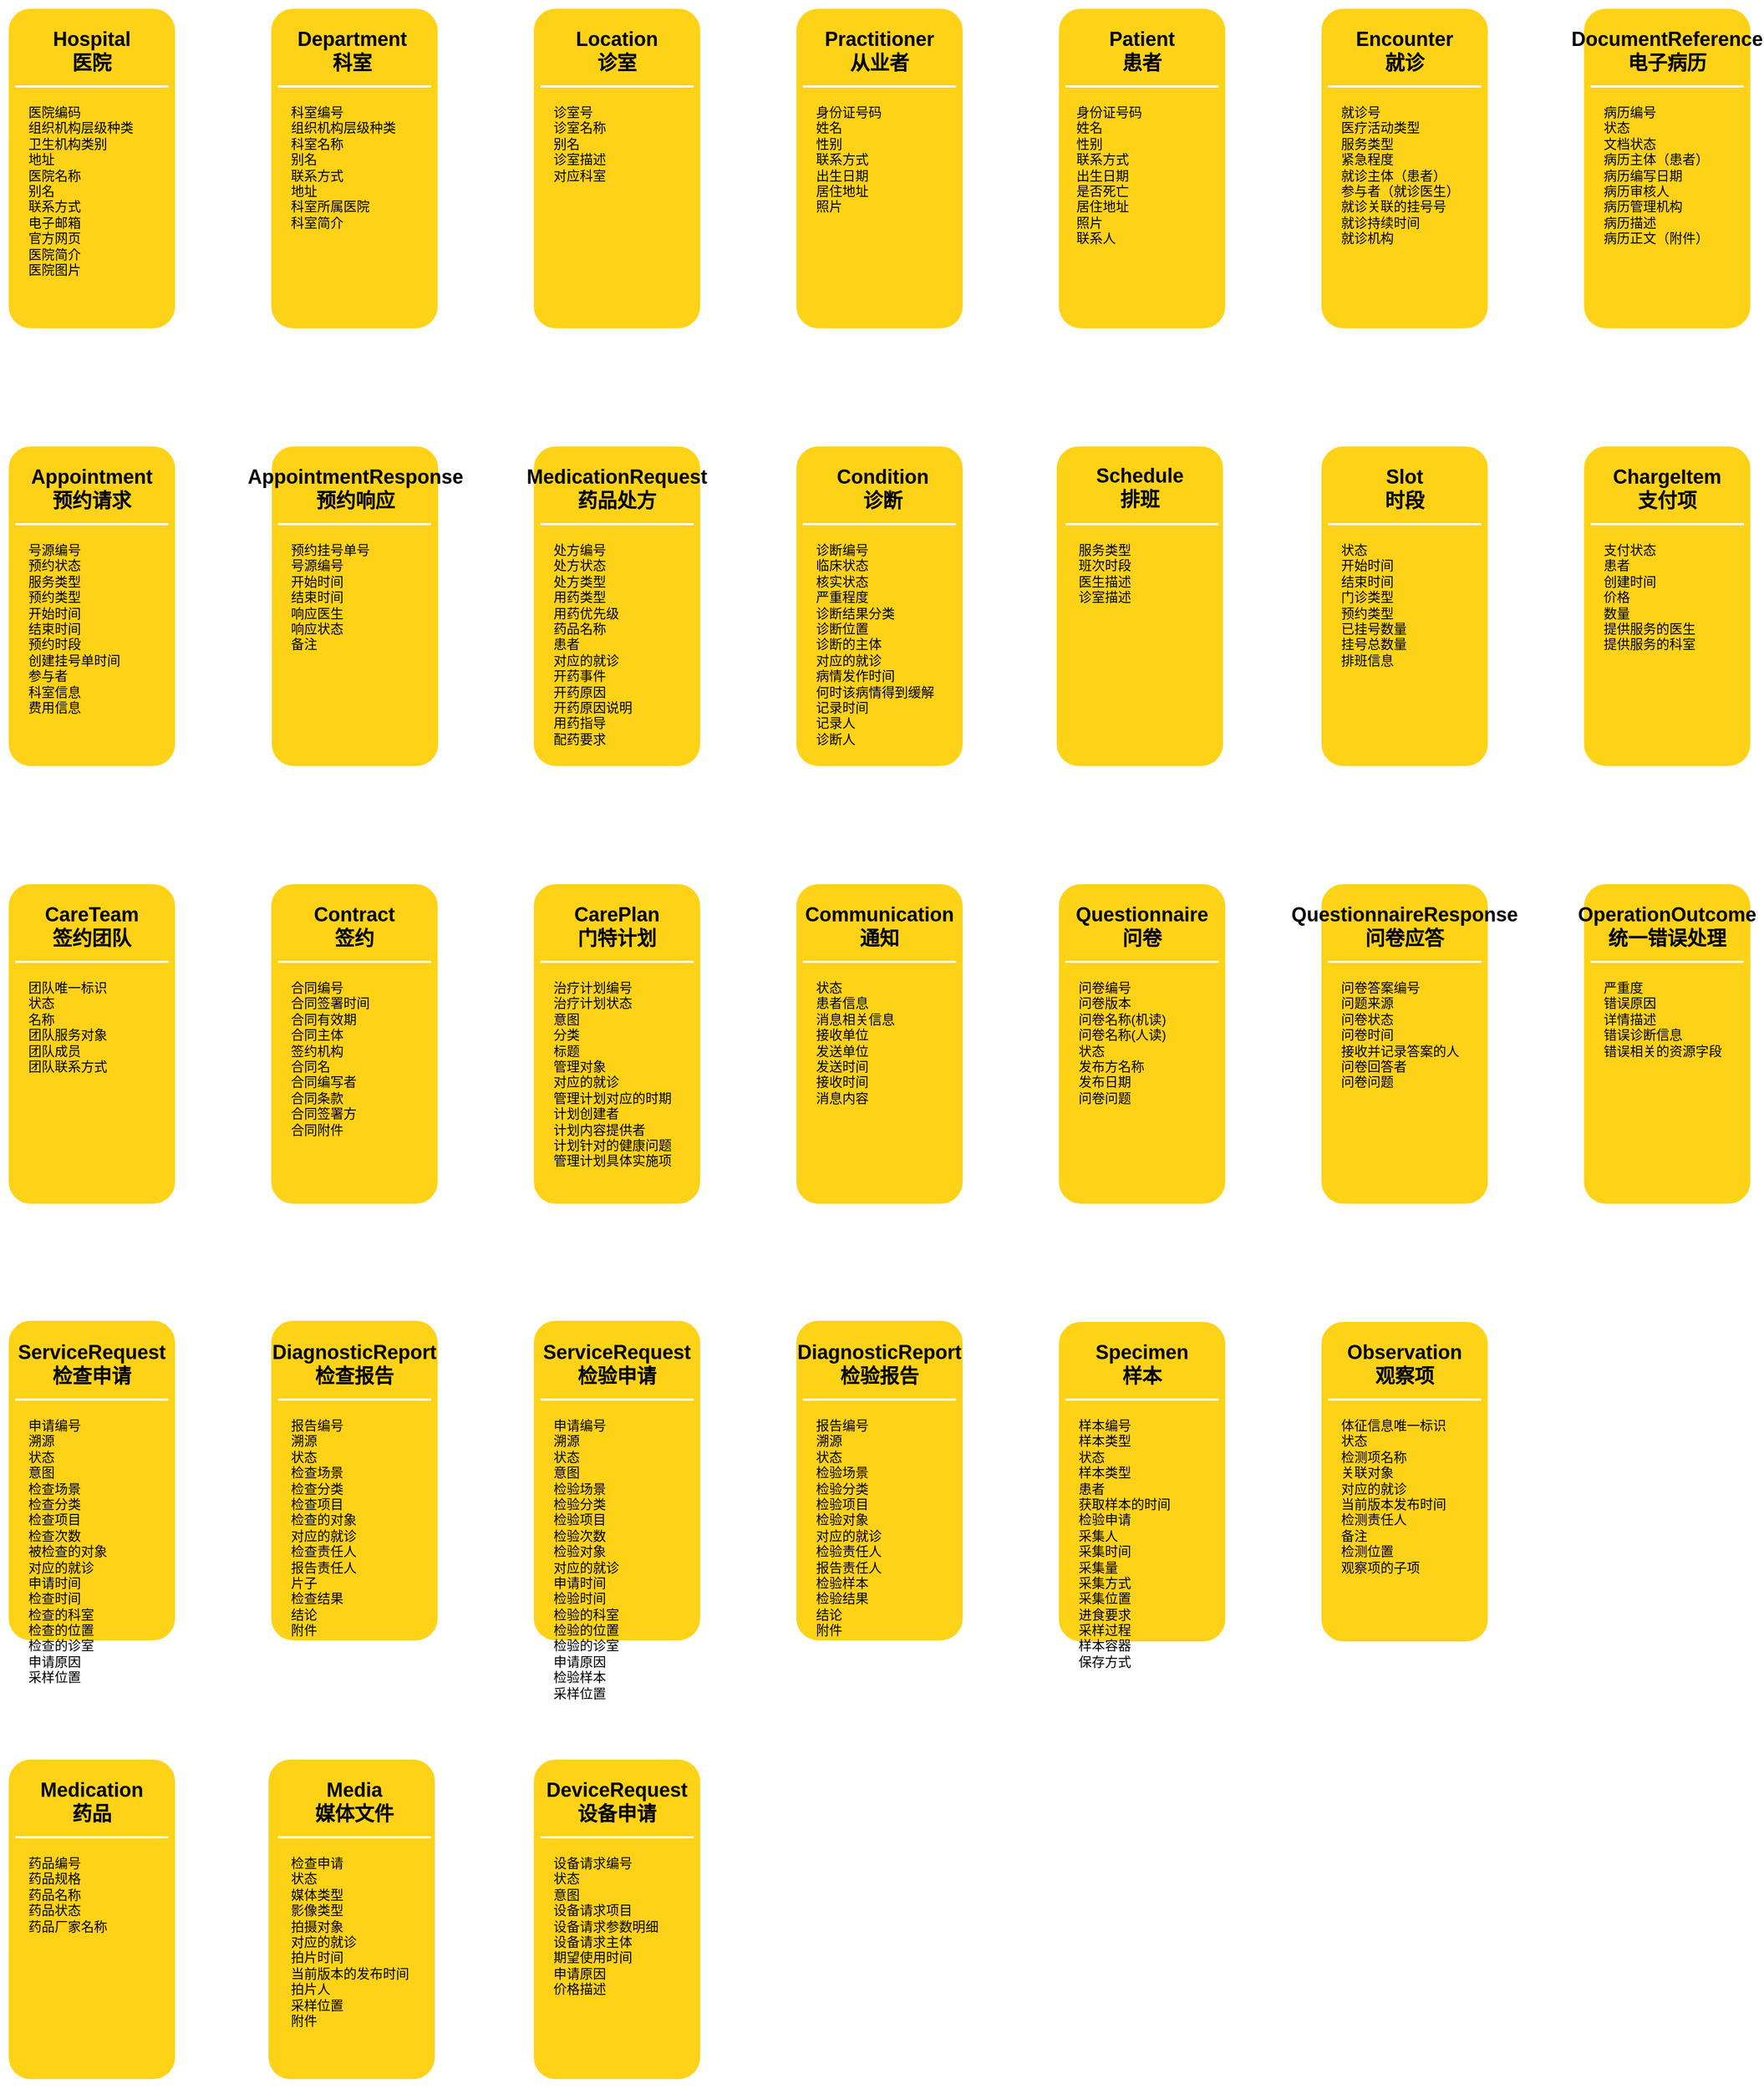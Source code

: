 <mxfile version="15.2.5" type="github">
  <diagram name="新都医共体核心数据集" id="12e1b939-464a-85fe-373e-61e167be1490">
    <mxGraphModel dx="1422" dy="780" grid="1" gridSize="10" guides="1" tooltips="1" connect="1" arrows="1" fold="1" page="1" pageScale="1.5" pageWidth="1169" pageHeight="826" background="none" math="0" shadow="0">
      <root>
        <mxCell id="0" />
        <mxCell id="1" parent="0" />
        <mxCell id="60da8b9f42644d3a-2" value="" style="whiteSpace=wrap;html=1;rounded=1;shadow=0;strokeWidth=8;fontSize=20;align=center;fillColor=#FED217;strokeColor=#FFFFFF;" parent="1" vertex="1">
          <mxGeometry x="1040" y="40" width="160" height="300" as="geometry" />
        </mxCell>
        <mxCell id="60da8b9f42644d3a-3" value="Patient&lt;br&gt;患者" style="text;html=1;strokeColor=none;fillColor=none;align=center;verticalAlign=middle;whiteSpace=wrap;rounded=0;shadow=0;fontSize=18;fontColor=#000000;fontStyle=1" parent="1" vertex="1">
          <mxGeometry x="1050" y="60" width="140" height="45" as="geometry" />
        </mxCell>
        <mxCell id="60da8b9f42644d3a-4" value="&lt;div&gt;身份证号码&lt;/div&gt;&lt;div&gt;姓名&lt;/div&gt;&lt;div&gt;性别&lt;/div&gt;联系方式&lt;div&gt;出生日期&lt;/div&gt;&lt;div&gt;是否死亡&lt;br&gt;&lt;/div&gt;&lt;div&gt;居住地址&lt;/div&gt;&lt;div&gt;照片&lt;/div&gt;&lt;div&gt;联系人&lt;br&gt;&lt;/div&gt;" style="text;html=1;strokeColor=none;fillColor=none;align=left;verticalAlign=top;whiteSpace=wrap;rounded=0;shadow=0;fontSize=12;fontColor=#000000;" parent="1" vertex="1">
          <mxGeometry x="1058" y="125" width="120" height="200" as="geometry" />
        </mxCell>
        <mxCell id="60da8b9f42644d3a-6" value="" style="line;strokeWidth=2;html=1;rounded=0;shadow=0;fontSize=27;align=center;fillColor=none;strokeColor=#FFFFFF;" parent="1" vertex="1">
          <mxGeometry x="1050" y="110" width="140" height="10" as="geometry" />
        </mxCell>
        <mxCell id="zRFbJm7S1wxy6Lh3OuT4-10" value="" style="whiteSpace=wrap;html=1;rounded=1;shadow=0;strokeWidth=8;fontSize=20;align=center;fillColor=#FED217;strokeColor=#FFFFFF;" parent="1" vertex="1">
          <mxGeometry x="800" y="40" width="160" height="300" as="geometry" />
        </mxCell>
        <mxCell id="zRFbJm7S1wxy6Lh3OuT4-12" value="Practitioner&lt;br&gt;从业者" style="text;html=1;strokeColor=none;fillColor=none;align=center;verticalAlign=middle;whiteSpace=wrap;rounded=0;shadow=0;fontSize=18;fontColor=#000000;fontStyle=1" parent="1" vertex="1">
          <mxGeometry x="810" y="60" width="140" height="45" as="geometry" />
        </mxCell>
        <mxCell id="zRFbJm7S1wxy6Lh3OuT4-13" value="&lt;div&gt;身份证号码&lt;/div&gt;&lt;div&gt;姓名&lt;/div&gt;&lt;div&gt;性别&lt;/div&gt;联系方式&lt;br&gt;出生日期&lt;br style=&quot;font-size: 12px&quot;&gt;&lt;div&gt;居住地址&lt;/div&gt;&lt;div&gt;照片&lt;br&gt;&lt;/div&gt;" style="text;html=1;strokeColor=none;fillColor=none;align=left;verticalAlign=top;whiteSpace=wrap;rounded=0;shadow=0;fontSize=12;fontColor=#000000;" parent="1" vertex="1">
          <mxGeometry x="820" y="125" width="120" height="200" as="geometry" />
        </mxCell>
        <mxCell id="zRFbJm7S1wxy6Lh3OuT4-14" value="" style="line;strokeWidth=2;html=1;rounded=0;shadow=0;fontSize=27;align=center;fillColor=none;strokeColor=#FFFFFF;" parent="1" vertex="1">
          <mxGeometry x="810" y="110" width="140" height="10" as="geometry" />
        </mxCell>
        <mxCell id="zRFbJm7S1wxy6Lh3OuT4-16" value="" style="whiteSpace=wrap;html=1;rounded=1;shadow=0;strokeWidth=8;fontSize=20;align=center;fillColor=#FED217;strokeColor=#FFFFFF;" parent="1" vertex="1">
          <mxGeometry x="1280" y="40" width="160" height="300" as="geometry" />
        </mxCell>
        <mxCell id="zRFbJm7S1wxy6Lh3OuT4-18" value="Encounter&lt;br&gt;就诊" style="text;html=1;strokeColor=none;fillColor=none;align=center;verticalAlign=middle;whiteSpace=wrap;rounded=0;shadow=0;fontSize=18;fontColor=#000000;fontStyle=1" parent="1" vertex="1">
          <mxGeometry x="1290" y="60" width="140" height="45" as="geometry" />
        </mxCell>
        <mxCell id="zRFbJm7S1wxy6Lh3OuT4-19" value="&lt;div&gt;就诊号&lt;br&gt;&lt;/div&gt;&lt;div&gt;医疗活动类型&lt;/div&gt;服务类型&lt;br style=&quot;font-size: 12px&quot;&gt;紧急程度&lt;br style=&quot;font-size: 12px&quot;&gt;就诊主体（患者）&lt;br style=&quot;font-size: 12px&quot;&gt;参与者（就诊医生）&lt;br style=&quot;font-size: 12px&quot;&gt;就诊关联的挂号号&lt;br style=&quot;font-size: 12px&quot;&gt;就诊持续时间&lt;br style=&quot;font-size: 12px&quot;&gt;就诊机构" style="text;html=1;strokeColor=none;fillColor=none;align=left;verticalAlign=top;whiteSpace=wrap;rounded=0;shadow=0;fontSize=12;fontColor=#000000;" parent="1" vertex="1">
          <mxGeometry x="1300" y="125" width="120" height="200" as="geometry" />
        </mxCell>
        <mxCell id="zRFbJm7S1wxy6Lh3OuT4-20" value="" style="line;strokeWidth=2;html=1;rounded=0;shadow=0;fontSize=27;align=center;fillColor=none;strokeColor=#FFFFFF;" parent="1" vertex="1">
          <mxGeometry x="1290" y="110" width="140" height="10" as="geometry" />
        </mxCell>
        <mxCell id="zRFbJm7S1wxy6Lh3OuT4-21" value="" style="whiteSpace=wrap;html=1;rounded=1;shadow=0;strokeWidth=8;fontSize=20;align=center;fillColor=#FED217;strokeColor=#FFFFFF;" parent="1" vertex="1">
          <mxGeometry x="560" y="440" width="160" height="300" as="geometry" />
        </mxCell>
        <mxCell id="zRFbJm7S1wxy6Lh3OuT4-23" value="MedicationRequest&lt;br&gt;药品处方" style="text;html=1;strokeColor=none;fillColor=none;align=center;verticalAlign=middle;whiteSpace=wrap;rounded=0;shadow=0;fontSize=18;fontColor=#000000;fontStyle=1" parent="1" vertex="1">
          <mxGeometry x="570" y="460" width="140" height="45" as="geometry" />
        </mxCell>
        <mxCell id="zRFbJm7S1wxy6Lh3OuT4-24" value="处方编号&lt;br style=&quot;font-size: 12px&quot;&gt;处方状态&lt;br style=&quot;font-size: 12px&quot;&gt;处方类型&lt;br style=&quot;font-size: 12px&quot;&gt;用药类型&lt;br style=&quot;font-size: 12px&quot;&gt;用药优先级&lt;br style=&quot;font-size: 12px&quot;&gt;药品名称&lt;br style=&quot;font-size: 12px&quot;&gt;患者&lt;br style=&quot;font-size: 12px&quot;&gt;对应的就诊&lt;br style=&quot;font-size: 12px&quot;&gt;开药事件&lt;br style=&quot;font-size: 12px&quot;&gt;开药原因&lt;br style=&quot;font-size: 12px&quot;&gt;开药原因说明&lt;br style=&quot;font-size: 12px&quot;&gt;用药指导&lt;br style=&quot;font-size: 12px&quot;&gt;配药要求" style="text;html=1;strokeColor=none;fillColor=none;align=left;verticalAlign=top;whiteSpace=wrap;rounded=0;shadow=0;fontSize=12;fontColor=#000000;" parent="1" vertex="1">
          <mxGeometry x="580" y="525" width="120" height="200" as="geometry" />
        </mxCell>
        <mxCell id="zRFbJm7S1wxy6Lh3OuT4-25" value="" style="line;strokeWidth=2;html=1;rounded=0;shadow=0;fontSize=27;align=center;fillColor=none;strokeColor=#FFFFFF;" parent="1" vertex="1">
          <mxGeometry x="570" y="510" width="140" height="10" as="geometry" />
        </mxCell>
        <mxCell id="to4YBNBlUao-IPn_FhuO-3" value="" style="whiteSpace=wrap;html=1;rounded=1;shadow=0;strokeWidth=8;fontSize=20;align=center;fillColor=#FED217;strokeColor=#FFFFFF;" parent="1" vertex="1">
          <mxGeometry x="80" y="440" width="160" height="300" as="geometry" />
        </mxCell>
        <mxCell id="zRFbJm7S1wxy6Lh3OuT4-26" value="" style="whiteSpace=wrap;html=1;rounded=1;shadow=0;strokeWidth=8;fontSize=20;align=center;fillColor=#FED217;strokeColor=#FFFFFF;" parent="1" vertex="1">
          <mxGeometry x="1038" y="440" width="160" height="300" as="geometry" />
        </mxCell>
        <mxCell id="to4YBNBlUao-IPn_FhuO-5" value="Appointment&lt;br&gt;预约请求" style="text;html=1;strokeColor=none;fillColor=none;align=center;verticalAlign=middle;whiteSpace=wrap;rounded=0;shadow=0;fontSize=18;fontColor=#000000;fontStyle=1" parent="1" vertex="1">
          <mxGeometry x="90" y="460" width="140" height="45" as="geometry" />
        </mxCell>
        <mxCell id="zRFbJm7S1wxy6Lh3OuT4-28" value="Schedule&lt;br style=&quot;font-size: 18px;&quot;&gt;排班" style="text;html=1;strokeColor=none;fillColor=none;align=center;verticalAlign=middle;whiteSpace=wrap;rounded=0;shadow=0;fontSize=18;fontColor=#000000;fontStyle=1" parent="1" vertex="1">
          <mxGeometry x="1048" y="459" width="140" height="45" as="geometry" />
        </mxCell>
        <mxCell id="to4YBNBlUao-IPn_FhuO-6" value="&lt;div style=&quot;font-size: 12px;&quot;&gt;号源编号&lt;/div&gt;&lt;div style=&quot;font-size: 12px;&quot;&gt;预约状态&lt;/div&gt;&lt;div style=&quot;font-size: 12px;&quot;&gt;服务类型&lt;/div&gt;&lt;div style=&quot;font-size: 12px;&quot;&gt;预约类型&lt;/div&gt;&lt;div style=&quot;font-size: 12px;&quot;&gt;开始时间&lt;/div&gt;&lt;div style=&quot;font-size: 12px;&quot;&gt;结束时间&lt;/div&gt;&lt;div style=&quot;font-size: 12px;&quot;&gt;预约时段&lt;/div&gt;&lt;div style=&quot;font-size: 12px;&quot;&gt;创建挂号单时间&lt;/div&gt;&lt;div style=&quot;font-size: 12px;&quot;&gt;参与者&lt;/div&gt;&lt;div style=&quot;font-size: 12px;&quot;&gt;科室信息&lt;/div&gt;&lt;div style=&quot;font-size: 12px;&quot;&gt;费用信息&lt;/div&gt;" style="text;html=1;strokeColor=none;fillColor=none;align=left;verticalAlign=top;whiteSpace=wrap;rounded=0;shadow=0;fontSize=12;fontColor=#000000;" parent="1" vertex="1">
          <mxGeometry x="100" y="525" width="120" height="200" as="geometry" />
        </mxCell>
        <mxCell id="zRFbJm7S1wxy6Lh3OuT4-29" value="服务类型&lt;br style=&quot;font-size: 12px;&quot;&gt;班次时段&lt;br style=&quot;font-size: 12px;&quot;&gt;医生描述&lt;br style=&quot;font-size: 12px;&quot;&gt;诊室描述" style="text;html=1;strokeColor=none;fillColor=none;align=left;verticalAlign=top;whiteSpace=wrap;rounded=0;shadow=0;fontSize=12;fontColor=#000000;" parent="1" vertex="1">
          <mxGeometry x="1060" y="525" width="120" height="200" as="geometry" />
        </mxCell>
        <mxCell id="to4YBNBlUao-IPn_FhuO-7" value="" style="line;strokeWidth=2;html=1;rounded=0;shadow=0;fontSize=27;align=center;fillColor=none;strokeColor=#FFFFFF;" parent="1" vertex="1">
          <mxGeometry x="90" y="510" width="140" height="10" as="geometry" />
        </mxCell>
        <mxCell id="zRFbJm7S1wxy6Lh3OuT4-30" value="" style="line;strokeWidth=2;html=1;rounded=0;shadow=0;fontSize=27;align=center;fillColor=none;strokeColor=#FFFFFF;" parent="1" vertex="1">
          <mxGeometry x="1050" y="510" width="140" height="10" as="geometry" />
        </mxCell>
        <mxCell id="zRFbJm7S1wxy6Lh3OuT4-31" value="" style="whiteSpace=wrap;html=1;rounded=1;shadow=0;strokeWidth=8;fontSize=20;align=center;fillColor=#FED217;strokeColor=#FFFFFF;" parent="1" vertex="1">
          <mxGeometry x="1520" y="440" width="160" height="300" as="geometry" />
        </mxCell>
        <mxCell id="to4YBNBlUao-IPn_FhuO-16" value="" style="whiteSpace=wrap;html=1;rounded=1;shadow=0;strokeWidth=8;fontSize=20;align=center;fillColor=#FED217;strokeColor=#FFFFFF;" parent="1" vertex="1">
          <mxGeometry x="320.5" y="440" width="160" height="300" as="geometry" />
        </mxCell>
        <mxCell id="zRFbJm7S1wxy6Lh3OuT4-33" value="ChargeItem&lt;br&gt;支付项" style="text;html=1;strokeColor=none;fillColor=none;align=center;verticalAlign=middle;whiteSpace=wrap;rounded=0;shadow=0;fontSize=18;fontColor=#000000;fontStyle=1" parent="1" vertex="1">
          <mxGeometry x="1530" y="460" width="140" height="45" as="geometry" />
        </mxCell>
        <mxCell id="to4YBNBlUao-IPn_FhuO-18" value="AppointmentResponse&lt;br&gt;预约响应" style="text;html=1;strokeColor=none;fillColor=none;align=center;verticalAlign=middle;whiteSpace=wrap;rounded=0;shadow=0;fontSize=18;fontColor=#000000;fontStyle=1" parent="1" vertex="1">
          <mxGeometry x="330.5" y="460" width="140" height="45" as="geometry" />
        </mxCell>
        <mxCell id="zRFbJm7S1wxy6Lh3OuT4-34" value="支付状态&lt;br style=&quot;font-size: 12px;&quot;&gt;患者&lt;br style=&quot;font-size: 12px;&quot;&gt;创建时间&lt;br style=&quot;font-size: 12px;&quot;&gt;价格&lt;br style=&quot;font-size: 12px;&quot;&gt;数量&lt;br style=&quot;font-size: 12px;&quot;&gt;提供服务的医生&lt;br style=&quot;font-size: 12px;&quot;&gt;提供服务的科室" style="text;html=1;strokeColor=none;fillColor=none;align=left;verticalAlign=top;whiteSpace=wrap;rounded=0;shadow=0;fontSize=12;fontColor=#000000;" parent="1" vertex="1">
          <mxGeometry x="1540" y="525" width="120" height="200" as="geometry" />
        </mxCell>
        <mxCell id="to4YBNBlUao-IPn_FhuO-19" value="&lt;div style=&quot;font-size: 12px;&quot;&gt;预约挂号单号&lt;/div&gt;&lt;div style=&quot;font-size: 12px;&quot;&gt;号源编号&lt;/div&gt;&lt;div style=&quot;font-size: 12px;&quot;&gt;开始时间&lt;/div&gt;&lt;div style=&quot;font-size: 12px;&quot;&gt;结束时间&lt;/div&gt;&lt;div style=&quot;font-size: 12px;&quot;&gt;响应医生&lt;/div&gt;&lt;div style=&quot;font-size: 12px;&quot;&gt;响应状态&lt;/div&gt;&lt;div style=&quot;font-size: 12px;&quot;&gt;备注&lt;/div&gt;" style="text;html=1;strokeColor=none;fillColor=none;align=left;verticalAlign=top;whiteSpace=wrap;rounded=0;shadow=0;fontSize=12;fontColor=#000000;" parent="1" vertex="1">
          <mxGeometry x="340" y="525" width="120" height="200" as="geometry" />
        </mxCell>
        <mxCell id="zRFbJm7S1wxy6Lh3OuT4-35" value="" style="line;strokeWidth=2;html=1;rounded=0;shadow=0;fontSize=27;align=center;fillColor=none;strokeColor=#FFFFFF;" parent="1" vertex="1">
          <mxGeometry x="1530" y="510" width="140" height="10" as="geometry" />
        </mxCell>
        <mxCell id="to4YBNBlUao-IPn_FhuO-20" value="" style="line;strokeWidth=2;html=1;rounded=0;shadow=0;fontSize=27;align=center;fillColor=none;strokeColor=#FFFFFF;" parent="1" vertex="1">
          <mxGeometry x="330" y="510" width="140" height="10" as="geometry" />
        </mxCell>
        <mxCell id="zRFbJm7S1wxy6Lh3OuT4-36" value="" style="whiteSpace=wrap;html=1;rounded=1;shadow=0;strokeWidth=8;fontSize=20;align=center;fillColor=#FED217;strokeColor=#FFFFFF;" parent="1" vertex="1">
          <mxGeometry x="1280" y="440" width="160" height="300" as="geometry" />
        </mxCell>
        <mxCell id="to4YBNBlUao-IPn_FhuO-21" value="" style="whiteSpace=wrap;html=1;rounded=1;shadow=0;strokeWidth=8;fontSize=20;align=center;fillColor=#FED217;strokeColor=#FFFFFF;" parent="1" vertex="1">
          <mxGeometry x="560" y="840" width="160" height="300" as="geometry" />
        </mxCell>
        <mxCell id="zRFbJm7S1wxy6Lh3OuT4-38" value="Slot&lt;br style=&quot;font-size: 18px;&quot;&gt;时段" style="text;html=1;strokeColor=none;fillColor=none;align=center;verticalAlign=middle;whiteSpace=wrap;rounded=0;shadow=0;fontSize=18;fontColor=#000000;fontStyle=1" parent="1" vertex="1">
          <mxGeometry x="1290" y="460" width="140" height="45" as="geometry" />
        </mxCell>
        <mxCell id="to4YBNBlUao-IPn_FhuO-23" value="CarePlan&lt;br&gt;门特计划" style="text;html=1;strokeColor=none;fillColor=none;align=center;verticalAlign=middle;whiteSpace=wrap;rounded=0;shadow=0;fontSize=18;fontColor=#000000;fontStyle=1" parent="1" vertex="1">
          <mxGeometry x="570" y="860" width="140" height="45" as="geometry" />
        </mxCell>
        <mxCell id="zRFbJm7S1wxy6Lh3OuT4-39" value="状态&lt;br style=&quot;font-size: 12px;&quot;&gt;开始时间&lt;br style=&quot;font-size: 12px;&quot;&gt;结束时间&lt;br style=&quot;font-size: 12px;&quot;&gt;门诊类型&lt;br style=&quot;font-size: 12px;&quot;&gt;预约类型&lt;br style=&quot;font-size: 12px;&quot;&gt;已挂号数量&lt;br style=&quot;font-size: 12px;&quot;&gt;挂号总数量&lt;br style=&quot;font-size: 12px;&quot;&gt;排班信息&lt;br style=&quot;font-size: 12px;&quot;&gt;" style="text;html=1;strokeColor=none;fillColor=none;align=left;verticalAlign=top;whiteSpace=wrap;rounded=0;shadow=0;fontSize=12;fontColor=#000000;" parent="1" vertex="1">
          <mxGeometry x="1300" y="525" width="120" height="200" as="geometry" />
        </mxCell>
        <mxCell id="to4YBNBlUao-IPn_FhuO-24" value="&lt;div style=&quot;font-size: 12px&quot;&gt;治疗计划编号&lt;/div&gt;&lt;div style=&quot;font-size: 12px&quot;&gt;治疗计划状态&lt;/div&gt;&lt;div style=&quot;font-size: 12px&quot;&gt;意图&lt;/div&gt;&lt;div style=&quot;font-size: 12px&quot;&gt;分类&lt;/div&gt;&lt;div style=&quot;font-size: 12px&quot;&gt;标题&lt;/div&gt;&lt;div style=&quot;font-size: 12px&quot;&gt;管理对象&lt;/div&gt;&lt;div style=&quot;font-size: 12px&quot;&gt;对应的就诊&lt;br&gt;&lt;/div&gt;&lt;div style=&quot;font-size: 12px&quot;&gt;管理计划对应的时期&lt;/div&gt;&lt;div style=&quot;font-size: 12px&quot;&gt;计划创建者&lt;/div&gt;&lt;div style=&quot;font-size: 12px&quot;&gt;计划内容提供者&lt;/div&gt;&lt;div style=&quot;font-size: 12px&quot;&gt;计划针对的健康问题&lt;/div&gt;&lt;div style=&quot;font-size: 12px&quot;&gt;管理计划具体实施项&lt;/div&gt;&lt;div style=&quot;font-size: 12px&quot;&gt;&lt;br style=&quot;font-size: 12px&quot;&gt;&lt;/div&gt;" style="text;html=1;strokeColor=none;fillColor=none;align=left;verticalAlign=top;whiteSpace=wrap;rounded=0;shadow=0;fontSize=12;fontColor=#000000;" parent="1" vertex="1">
          <mxGeometry x="580" y="925" width="120" height="200" as="geometry" />
        </mxCell>
        <mxCell id="zRFbJm7S1wxy6Lh3OuT4-40" value="" style="line;strokeWidth=2;html=1;rounded=0;shadow=0;fontSize=27;align=center;fillColor=none;strokeColor=#FFFFFF;" parent="1" vertex="1">
          <mxGeometry x="1290" y="510" width="140" height="10" as="geometry" />
        </mxCell>
        <mxCell id="to4YBNBlUao-IPn_FhuO-25" value="" style="line;strokeWidth=2;html=1;rounded=0;shadow=0;fontSize=27;align=center;fillColor=none;strokeColor=#FFFFFF;" parent="1" vertex="1">
          <mxGeometry x="570" y="910" width="140" height="10" as="geometry" />
        </mxCell>
        <mxCell id="to4YBNBlUao-IPn_FhuO-26" value="" style="whiteSpace=wrap;html=1;rounded=1;shadow=0;strokeWidth=8;fontSize=20;align=center;fillColor=#FED217;strokeColor=#FFFFFF;" parent="1" vertex="1">
          <mxGeometry x="800" y="840" width="160" height="300" as="geometry" />
        </mxCell>
        <mxCell id="to4YBNBlUao-IPn_FhuO-28" value="Communication通知" style="text;html=1;strokeColor=none;fillColor=none;align=center;verticalAlign=middle;whiteSpace=wrap;rounded=0;shadow=0;fontSize=18;fontColor=#000000;fontStyle=1" parent="1" vertex="1">
          <mxGeometry x="810" y="860" width="140" height="45" as="geometry" />
        </mxCell>
        <mxCell id="to4YBNBlUao-IPn_FhuO-29" value="&lt;div style=&quot;font-size: 12px;&quot;&gt;状态&lt;/div&gt;&lt;div style=&quot;font-size: 12px;&quot;&gt;患者信息&lt;/div&gt;&lt;div style=&quot;font-size: 12px;&quot;&gt;消息相关信息&lt;/div&gt;&lt;div style=&quot;font-size: 12px;&quot;&gt;接收单位&lt;/div&gt;&lt;div style=&quot;font-size: 12px;&quot;&gt;发送单位&lt;/div&gt;&lt;div style=&quot;font-size: 12px;&quot;&gt;发送时间&lt;/div&gt;&lt;div style=&quot;font-size: 12px;&quot;&gt;接收时间&lt;/div&gt;&lt;div style=&quot;font-size: 12px;&quot;&gt;消息内容&lt;/div&gt;" style="text;html=1;strokeColor=none;fillColor=none;align=left;verticalAlign=top;whiteSpace=wrap;rounded=0;shadow=0;fontSize=12;fontColor=#000000;" parent="1" vertex="1">
          <mxGeometry x="820" y="925" width="120" height="200" as="geometry" />
        </mxCell>
        <mxCell id="to4YBNBlUao-IPn_FhuO-30" value="" style="line;strokeWidth=2;html=1;rounded=0;shadow=0;fontSize=27;align=center;fillColor=none;strokeColor=#FFFFFF;" parent="1" vertex="1">
          <mxGeometry x="810" y="910" width="140" height="10" as="geometry" />
        </mxCell>
        <mxCell id="zRFbJm7S1wxy6Lh3OuT4-61" value="" style="whiteSpace=wrap;html=1;rounded=1;shadow=0;strokeWidth=8;fontSize=20;align=center;fillColor=#FED217;strokeColor=#FFFFFF;" parent="1" vertex="1">
          <mxGeometry x="80" y="40" width="160" height="300" as="geometry" />
        </mxCell>
        <mxCell id="to4YBNBlUao-IPn_FhuO-31" value="" style="whiteSpace=wrap;html=1;rounded=1;shadow=0;strokeWidth=8;fontSize=20;align=center;fillColor=#FED217;strokeColor=#FFFFFF;" parent="1" vertex="1">
          <mxGeometry x="800" y="440" width="160" height="300" as="geometry" />
        </mxCell>
        <mxCell id="zRFbJm7S1wxy6Lh3OuT4-63" value="Hospital&lt;br&gt;医院" style="text;html=1;strokeColor=none;fillColor=none;align=center;verticalAlign=middle;whiteSpace=wrap;rounded=0;shadow=0;fontSize=18;fontColor=#000000;fontStyle=1" parent="1" vertex="1">
          <mxGeometry x="90" y="60" width="140" height="45" as="geometry" />
        </mxCell>
        <mxCell id="to4YBNBlUao-IPn_FhuO-33" value="Condition&lt;br style=&quot;font-size: 18px;&quot;&gt;诊断" style="text;html=1;strokeColor=none;fillColor=none;align=center;verticalAlign=middle;whiteSpace=wrap;rounded=0;shadow=0;fontSize=18;fontColor=#000000;fontStyle=1" parent="1" vertex="1">
          <mxGeometry x="813" y="460" width="140" height="45" as="geometry" />
        </mxCell>
        <mxCell id="zRFbJm7S1wxy6Lh3OuT4-64" value="医院编码&lt;br style=&quot;font-size: 12px&quot;&gt;组织机构层级种类&lt;br style=&quot;font-size: 12px&quot;&gt;卫生机构类别&lt;br style=&quot;font-size: 12px&quot;&gt;地址&lt;br style=&quot;font-size: 12px&quot;&gt;医院名称&lt;br style=&quot;font-size: 12px&quot;&gt;别名&lt;br style=&quot;font-size: 12px&quot;&gt;联系方式&lt;br style=&quot;font-size: 12px&quot;&gt;电子邮箱&lt;br style=&quot;font-size: 12px&quot;&gt;官方网页&lt;br style=&quot;font-size: 12px&quot;&gt;医院简介&lt;br style=&quot;font-size: 12px&quot;&gt;医院图片" style="text;html=1;strokeColor=none;fillColor=none;align=left;verticalAlign=top;whiteSpace=wrap;rounded=0;shadow=0;fontSize=12;fontColor=#000000;" parent="1" vertex="1">
          <mxGeometry x="100" y="125" width="120" height="200" as="geometry" />
        </mxCell>
        <mxCell id="to4YBNBlUao-IPn_FhuO-34" value="&lt;div style=&quot;font-size: 12px&quot;&gt;诊断编号&lt;/div&gt;&lt;div style=&quot;font-size: 12px&quot;&gt;临床状态&lt;/div&gt;&lt;div style=&quot;font-size: 12px&quot;&gt;核实状态&lt;/div&gt;&lt;div style=&quot;font-size: 12px&quot;&gt;严重程度&lt;/div&gt;&lt;div style=&quot;font-size: 12px&quot;&gt;诊断结果分类&lt;/div&gt;&lt;div style=&quot;font-size: 12px&quot;&gt;诊断位置&lt;/div&gt;&lt;div style=&quot;font-size: 12px&quot;&gt;诊断的主体&lt;/div&gt;&lt;div style=&quot;font-size: 12px&quot;&gt;对应的就诊&lt;/div&gt;&lt;div style=&quot;font-size: 12px&quot;&gt;病情发作时间&lt;/div&gt;&lt;div style=&quot;font-size: 12px&quot;&gt;何时该病情得到缓解&lt;/div&gt;&lt;div style=&quot;font-size: 12px&quot;&gt;记录时间&lt;/div&gt;&lt;div style=&quot;font-size: 12px&quot;&gt;记录人&lt;/div&gt;&lt;div style=&quot;font-size: 12px&quot;&gt;诊断人&lt;/div&gt;&lt;div style=&quot;font-size: 12px&quot;&gt;&lt;br style=&quot;font-size: 12px&quot;&gt;&lt;/div&gt;" style="text;html=1;strokeColor=none;fillColor=none;align=left;verticalAlign=top;whiteSpace=wrap;rounded=0;shadow=0;fontSize=12;fontColor=#000000;" parent="1" vertex="1">
          <mxGeometry x="820" y="525" width="120" height="200" as="geometry" />
        </mxCell>
        <mxCell id="zRFbJm7S1wxy6Lh3OuT4-65" value="" style="line;strokeWidth=2;html=1;rounded=0;shadow=0;fontSize=27;align=center;fillColor=none;strokeColor=#FFFFFF;" parent="1" vertex="1">
          <mxGeometry x="90" y="110" width="140" height="10" as="geometry" />
        </mxCell>
        <mxCell id="to4YBNBlUao-IPn_FhuO-35" value="" style="line;strokeWidth=2;html=1;rounded=0;shadow=0;fontSize=27;align=center;fillColor=none;strokeColor=#FFFFFF;" parent="1" vertex="1">
          <mxGeometry x="810" y="510" width="140" height="10" as="geometry" />
        </mxCell>
        <mxCell id="zRFbJm7S1wxy6Lh3OuT4-66" value="" style="whiteSpace=wrap;html=1;rounded=1;shadow=0;strokeWidth=8;fontSize=20;align=center;fillColor=#FED217;strokeColor=#FFFFFF;" parent="1" vertex="1">
          <mxGeometry x="1040" y="1240" width="160" height="300" as="geometry" />
        </mxCell>
        <mxCell id="zRFbJm7S1wxy6Lh3OuT4-68" value="Specimen&lt;br&gt;样本" style="text;html=1;strokeColor=none;fillColor=none;align=center;verticalAlign=middle;whiteSpace=wrap;rounded=0;shadow=0;fontSize=18;fontColor=#000000;fontStyle=1" parent="1" vertex="1">
          <mxGeometry x="1050" y="1260" width="140" height="45" as="geometry" />
        </mxCell>
        <mxCell id="zRFbJm7S1wxy6Lh3OuT4-69" value="样本编号&lt;br style=&quot;font-size: 12px;&quot;&gt;样本类型&lt;br style=&quot;font-size: 12px;&quot;&gt;状态&lt;br style=&quot;font-size: 12px;&quot;&gt;样本类型&lt;br style=&quot;font-size: 12px;&quot;&gt;患者&lt;br style=&quot;font-size: 12px;&quot;&gt;获取样本的时间&lt;br style=&quot;font-size: 12px;&quot;&gt;检验申请&lt;br style=&quot;font-size: 12px;&quot;&gt;采集人&lt;br style=&quot;font-size: 12px;&quot;&gt;采集时间&lt;br style=&quot;font-size: 12px;&quot;&gt;采集量&lt;br style=&quot;font-size: 12px;&quot;&gt;采集方式&lt;br style=&quot;font-size: 12px;&quot;&gt;采集位置&lt;br style=&quot;font-size: 12px;&quot;&gt;进食要求&lt;br style=&quot;font-size: 12px;&quot;&gt;采样过程&lt;br style=&quot;font-size: 12px;&quot;&gt;样本容器&lt;br style=&quot;font-size: 12px;&quot;&gt;保存方式&lt;br style=&quot;font-size: 12px;&quot;&gt;" style="text;html=1;strokeColor=none;fillColor=none;align=left;verticalAlign=top;whiteSpace=wrap;rounded=0;shadow=0;fontSize=12;fontColor=#000000;" parent="1" vertex="1">
          <mxGeometry x="1060" y="1325" width="120" height="200" as="geometry" />
        </mxCell>
        <mxCell id="zRFbJm7S1wxy6Lh3OuT4-70" value="" style="line;strokeWidth=2;html=1;rounded=0;shadow=0;fontSize=27;align=center;fillColor=none;strokeColor=#FFFFFF;" parent="1" vertex="1">
          <mxGeometry x="1050" y="1310" width="140" height="10" as="geometry" />
        </mxCell>
        <mxCell id="zRFbJm7S1wxy6Lh3OuT4-71" value="" style="whiteSpace=wrap;html=1;rounded=1;shadow=0;strokeWidth=8;fontSize=20;align=center;fillColor=#FED217;strokeColor=#FFFFFF;" parent="1" vertex="1">
          <mxGeometry x="320" y="1239" width="160" height="300" as="geometry" />
        </mxCell>
        <mxCell id="zRFbJm7S1wxy6Lh3OuT4-73" value="DiagnosticReport&lt;br&gt;检查报告" style="text;html=1;strokeColor=none;fillColor=none;align=center;verticalAlign=middle;whiteSpace=wrap;rounded=0;shadow=0;fontSize=18;fontColor=#000000;fontStyle=1" parent="1" vertex="1">
          <mxGeometry x="330" y="1260" width="140" height="45" as="geometry" />
        </mxCell>
        <mxCell id="zRFbJm7S1wxy6Lh3OuT4-74" value="&lt;div style=&quot;font-size: 12px&quot;&gt;报告编号&lt;/div&gt;&lt;div style=&quot;font-size: 12px&quot;&gt;溯源&lt;/div&gt;&lt;div style=&quot;font-size: 12px&quot;&gt;状态&lt;/div&gt;&lt;div style=&quot;font-size: 12px&quot;&gt;检查场景&lt;/div&gt;&lt;div style=&quot;font-size: 12px&quot;&gt;检查分类&lt;/div&gt;&lt;div style=&quot;font-size: 12px&quot;&gt;检查项目&lt;/div&gt;&lt;div style=&quot;font-size: 12px&quot;&gt;检查的对象&lt;/div&gt;&lt;div style=&quot;font-size: 12px&quot;&gt;对应的就诊&lt;br&gt;&lt;/div&gt;&lt;div style=&quot;font-size: 12px&quot;&gt;检查责任人&lt;/div&gt;&lt;div style=&quot;font-size: 12px&quot;&gt;报告责任人&lt;/div&gt;&lt;div style=&quot;font-size: 12px&quot;&gt;片子&lt;/div&gt;&lt;div style=&quot;font-size: 12px&quot;&gt;检查结果&lt;/div&gt;&lt;div style=&quot;font-size: 12px&quot;&gt;结论&lt;/div&gt;&lt;div style=&quot;font-size: 12px&quot;&gt;附件&lt;/div&gt;" style="text;html=1;strokeColor=none;fillColor=none;align=left;verticalAlign=top;whiteSpace=wrap;rounded=0;shadow=0;fontSize=12;fontColor=#000000;" parent="1" vertex="1">
          <mxGeometry x="340" y="1325" width="120" height="200" as="geometry" />
        </mxCell>
        <mxCell id="zRFbJm7S1wxy6Lh3OuT4-75" value="" style="line;strokeWidth=2;html=1;rounded=0;shadow=0;fontSize=27;align=center;fillColor=none;strokeColor=#FFFFFF;" parent="1" vertex="1">
          <mxGeometry x="330" y="1310" width="140" height="10" as="geometry" />
        </mxCell>
        <mxCell id="to4YBNBlUao-IPn_FhuO-36" value="" style="whiteSpace=wrap;html=1;rounded=1;shadow=0;strokeWidth=8;fontSize=20;align=center;fillColor=#FED217;strokeColor=#FFFFFF;" parent="1" vertex="1">
          <mxGeometry x="560" y="40" width="160" height="300" as="geometry" />
        </mxCell>
        <mxCell id="to4YBNBlUao-IPn_FhuO-38" value="Location&lt;br&gt;诊室" style="text;html=1;strokeColor=none;fillColor=none;align=center;verticalAlign=middle;whiteSpace=wrap;rounded=0;shadow=0;fontSize=18;fontColor=#000000;fontStyle=1" parent="1" vertex="1">
          <mxGeometry x="570" y="60" width="140" height="45" as="geometry" />
        </mxCell>
        <mxCell id="to4YBNBlUao-IPn_FhuO-39" value="&lt;div style=&quot;font-size: 12px&quot;&gt;诊室号&lt;/div&gt;&lt;div style=&quot;font-size: 12px&quot;&gt;诊室名称&lt;/div&gt;&lt;div style=&quot;font-size: 12px&quot;&gt;别名&lt;/div&gt;&lt;div style=&quot;font-size: 12px&quot;&gt;诊室描述&lt;/div&gt;&lt;div style=&quot;font-size: 12px&quot;&gt;对应科室&lt;/div&gt;" style="text;html=1;strokeColor=none;fillColor=none;align=left;verticalAlign=top;whiteSpace=wrap;rounded=0;shadow=0;fontSize=12;fontColor=#000000;" parent="1" vertex="1">
          <mxGeometry x="580" y="125" width="120" height="200" as="geometry" />
        </mxCell>
        <mxCell id="to4YBNBlUao-IPn_FhuO-56" value="" style="whiteSpace=wrap;html=1;rounded=1;shadow=0;strokeWidth=8;fontSize=20;align=center;fillColor=#FED217;strokeColor=#FFFFFF;" parent="1" vertex="1">
          <mxGeometry x="320" y="40" width="160" height="300" as="geometry" />
        </mxCell>
        <mxCell id="to4YBNBlUao-IPn_FhuO-58" value="Department&lt;br&gt;科室" style="text;html=1;strokeColor=none;fillColor=none;align=center;verticalAlign=middle;whiteSpace=wrap;rounded=0;shadow=0;fontSize=18;fontColor=#000000;fontStyle=1" parent="1" vertex="1">
          <mxGeometry x="328" y="60" width="140" height="45" as="geometry" />
        </mxCell>
        <mxCell id="to4YBNBlUao-IPn_FhuO-59" value="&lt;div style=&quot;font-size: 12px&quot;&gt;科室编号&lt;/div&gt;&lt;div style=&quot;font-size: 12px&quot;&gt;组织机构层级种类&lt;br&gt;&lt;/div&gt;&lt;div style=&quot;font-size: 12px&quot;&gt;科室名称&lt;/div&gt;&lt;div style=&quot;font-size: 12px&quot;&gt;别名&lt;/div&gt;&lt;div style=&quot;font-size: 12px&quot;&gt;联系方式&lt;/div&gt;&lt;div style=&quot;font-size: 12px&quot;&gt;地址&lt;/div&gt;&lt;div style=&quot;font-size: 12px&quot;&gt;科室所属医院&lt;/div&gt;&lt;div style=&quot;font-size: 12px&quot;&gt;科室简介&lt;/div&gt;" style="text;html=1;strokeColor=none;fillColor=none;align=left;verticalAlign=top;whiteSpace=wrap;rounded=0;shadow=0;fontSize=12;fontColor=#000000;" parent="1" vertex="1">
          <mxGeometry x="340" y="125" width="120" height="200" as="geometry" />
        </mxCell>
        <mxCell id="to4YBNBlUao-IPn_FhuO-60" value="" style="line;strokeWidth=2;html=1;rounded=0;shadow=0;fontSize=27;align=center;fillColor=none;strokeColor=#FFFFFF;" parent="1" vertex="1">
          <mxGeometry x="330" y="110" width="140" height="10" as="geometry" />
        </mxCell>
        <mxCell id="to4YBNBlUao-IPn_FhuO-61" value="" style="whiteSpace=wrap;html=1;rounded=1;shadow=0;strokeWidth=8;fontSize=20;align=center;fillColor=#FED217;strokeColor=#FFFFFF;" parent="1" vertex="1">
          <mxGeometry x="320" y="840" width="160" height="300" as="geometry" />
        </mxCell>
        <mxCell id="to4YBNBlUao-IPn_FhuO-63" value="Contract&lt;br&gt;签约" style="text;html=1;strokeColor=none;fillColor=none;align=center;verticalAlign=middle;whiteSpace=wrap;rounded=0;shadow=0;fontSize=18;fontColor=#000000;fontStyle=1" parent="1" vertex="1">
          <mxGeometry x="330" y="860" width="140" height="45" as="geometry" />
        </mxCell>
        <mxCell id="to4YBNBlUao-IPn_FhuO-64" value="&lt;div style=&quot;font-size: 12px;&quot;&gt;合同编号&lt;/div&gt;&lt;div style=&quot;font-size: 12px;&quot;&gt;合同签署时间&lt;/div&gt;&lt;div style=&quot;font-size: 12px;&quot;&gt;合同有效期&lt;/div&gt;&lt;div style=&quot;font-size: 12px;&quot;&gt;合同主体&lt;/div&gt;&lt;div style=&quot;font-size: 12px;&quot;&gt;签约机构&lt;/div&gt;&lt;div style=&quot;font-size: 12px;&quot;&gt;合同名&lt;/div&gt;&lt;div style=&quot;font-size: 12px;&quot;&gt;合同编写者&lt;/div&gt;&lt;div style=&quot;font-size: 12px;&quot;&gt;合同条款&lt;/div&gt;&lt;div style=&quot;font-size: 12px;&quot;&gt;合同签署方&lt;/div&gt;&lt;div style=&quot;font-size: 12px;&quot;&gt;合同附件&lt;/div&gt;" style="text;html=1;strokeColor=none;fillColor=none;align=left;verticalAlign=top;whiteSpace=wrap;rounded=0;shadow=0;fontSize=12;fontColor=#000000;" parent="1" vertex="1">
          <mxGeometry x="340" y="925" width="120" height="200" as="geometry" />
        </mxCell>
        <mxCell id="to4YBNBlUao-IPn_FhuO-65" value="" style="line;strokeWidth=2;html=1;rounded=0;shadow=0;fontSize=27;align=center;fillColor=none;strokeColor=#FFFFFF;" parent="1" vertex="1">
          <mxGeometry x="330" y="910" width="140" height="10" as="geometry" />
        </mxCell>
        <mxCell id="to4YBNBlUao-IPn_FhuO-66" value="" style="whiteSpace=wrap;html=1;rounded=1;shadow=0;strokeWidth=8;fontSize=20;align=center;fillColor=#FED217;strokeColor=#FFFFFF;" parent="1" vertex="1">
          <mxGeometry x="80" y="840" width="160" height="300" as="geometry" />
        </mxCell>
        <mxCell id="to4YBNBlUao-IPn_FhuO-68" value="CareTeam&lt;br&gt;签约团队" style="text;html=1;strokeColor=none;fillColor=none;align=center;verticalAlign=middle;whiteSpace=wrap;rounded=0;shadow=0;fontSize=18;fontColor=#000000;fontStyle=1" parent="1" vertex="1">
          <mxGeometry x="90" y="860" width="140" height="45" as="geometry" />
        </mxCell>
        <mxCell id="to4YBNBlUao-IPn_FhuO-69" value="&lt;div style=&quot;font-size: 12px;&quot;&gt;团队唯一标识&lt;/div&gt;&lt;div style=&quot;font-size: 12px;&quot;&gt;状态&lt;/div&gt;&lt;div style=&quot;font-size: 12px;&quot;&gt;名称&lt;/div&gt;&lt;div style=&quot;font-size: 12px;&quot;&gt;团队服务对象&lt;/div&gt;&lt;div style=&quot;font-size: 12px;&quot;&gt;团队成员&lt;/div&gt;&lt;div style=&quot;font-size: 12px;&quot;&gt;团队联系方式&lt;/div&gt;" style="text;html=1;strokeColor=none;fillColor=none;align=left;verticalAlign=top;whiteSpace=wrap;rounded=0;shadow=0;fontSize=12;fontColor=#000000;" parent="1" vertex="1">
          <mxGeometry x="100" y="925" width="120" height="200" as="geometry" />
        </mxCell>
        <mxCell id="to4YBNBlUao-IPn_FhuO-70" value="" style="line;strokeWidth=2;html=1;rounded=0;shadow=0;fontSize=27;align=center;fillColor=none;strokeColor=#FFFFFF;" parent="1" vertex="1">
          <mxGeometry x="90" y="910" width="140" height="10" as="geometry" />
        </mxCell>
        <mxCell id="to4YBNBlUao-IPn_FhuO-71" value="" style="whiteSpace=wrap;html=1;rounded=1;shadow=0;strokeWidth=8;fontSize=20;align=center;fillColor=#FED217;strokeColor=#FFFFFF;" parent="1" vertex="1">
          <mxGeometry x="1280" y="1240" width="160" height="300" as="geometry" />
        </mxCell>
        <mxCell id="to4YBNBlUao-IPn_FhuO-73" value="Observation&lt;br&gt;观察项" style="text;html=1;strokeColor=none;fillColor=none;align=center;verticalAlign=middle;whiteSpace=wrap;rounded=0;shadow=0;fontSize=18;fontColor=#000000;fontStyle=1" parent="1" vertex="1">
          <mxGeometry x="1290" y="1260" width="140" height="45" as="geometry" />
        </mxCell>
        <mxCell id="to4YBNBlUao-IPn_FhuO-74" value="&lt;div style=&quot;font-size: 12px&quot;&gt;体征信息唯一标识&lt;/div&gt;&lt;div style=&quot;font-size: 12px&quot;&gt;状态&lt;/div&gt;&lt;div style=&quot;font-size: 12px&quot;&gt;检测项名称&lt;/div&gt;&lt;div style=&quot;font-size: 12px&quot;&gt;关联对象&lt;/div&gt;&lt;div style=&quot;font-size: 12px&quot;&gt;对应的就诊&lt;br&gt;&lt;/div&gt;&lt;div style=&quot;font-size: 12px&quot;&gt;当前版本发布时间&lt;/div&gt;&lt;div style=&quot;font-size: 12px&quot;&gt;检测责任人&lt;/div&gt;&lt;div style=&quot;font-size: 12px&quot;&gt;备注&lt;/div&gt;&lt;div style=&quot;font-size: 12px&quot;&gt;检测位置&lt;/div&gt;&lt;div style=&quot;font-size: 12px&quot;&gt;观察项的子项&lt;/div&gt;&lt;div style=&quot;font-size: 12px&quot;&gt;&lt;br style=&quot;font-size: 12px&quot;&gt;&lt;/div&gt;" style="text;html=1;strokeColor=none;fillColor=none;align=left;verticalAlign=top;whiteSpace=wrap;rounded=0;shadow=0;fontSize=12;fontColor=#000000;" parent="1" vertex="1">
          <mxGeometry x="1300" y="1325" width="120" height="200" as="geometry" />
        </mxCell>
        <mxCell id="to4YBNBlUao-IPn_FhuO-75" value="" style="line;strokeWidth=2;html=1;rounded=0;shadow=0;fontSize=27;align=center;fillColor=none;strokeColor=#FFFFFF;" parent="1" vertex="1">
          <mxGeometry x="1290" y="1310" width="140" height="10" as="geometry" />
        </mxCell>
        <mxCell id="to4YBNBlUao-IPn_FhuO-76" value="" style="whiteSpace=wrap;html=1;rounded=1;shadow=0;strokeWidth=8;fontSize=20;align=center;fillColor=#FED217;strokeColor=#FFFFFF;" parent="1" vertex="1">
          <mxGeometry x="1520" y="40" width="160" height="300" as="geometry" />
        </mxCell>
        <mxCell id="to4YBNBlUao-IPn_FhuO-78" value="DocumentReference&lt;br&gt;电子病历" style="text;html=1;strokeColor=none;fillColor=none;align=center;verticalAlign=middle;whiteSpace=wrap;rounded=0;shadow=0;fontSize=18;fontColor=#000000;fontStyle=1" parent="1" vertex="1">
          <mxGeometry x="1530" y="60" width="140" height="45" as="geometry" />
        </mxCell>
        <mxCell id="to4YBNBlUao-IPn_FhuO-79" value="&lt;div style=&quot;font-size: 12px&quot;&gt;&lt;div style=&quot;font-size: 12px&quot;&gt;病历编号&lt;/div&gt;&lt;div style=&quot;font-size: 12px&quot;&gt;状态&lt;/div&gt;&lt;div style=&quot;font-size: 12px&quot;&gt;文档状态&lt;/div&gt;&lt;div style=&quot;font-size: 12px&quot;&gt;病历主体（患者）&lt;br&gt;&lt;/div&gt;&lt;div style=&quot;font-size: 12px&quot;&gt;病历编写日期&lt;/div&gt;&lt;div style=&quot;font-size: 12px&quot;&gt;病历审核人&lt;/div&gt;&lt;div style=&quot;font-size: 12px&quot;&gt;病历管理机构&lt;/div&gt;&lt;div style=&quot;font-size: 12px&quot;&gt;病历描述&lt;/div&gt;&lt;div style=&quot;font-size: 12px&quot;&gt;病历正文（附件）&lt;br&gt;&lt;/div&gt;&lt;/div&gt;" style="text;html=1;strokeColor=none;fillColor=none;align=left;verticalAlign=top;whiteSpace=wrap;rounded=0;shadow=0;fontSize=12;fontColor=#000000;" parent="1" vertex="1">
          <mxGeometry x="1540" y="125" width="120" height="200" as="geometry" />
        </mxCell>
        <mxCell id="to4YBNBlUao-IPn_FhuO-80" value="" style="line;strokeWidth=2;html=1;rounded=0;shadow=0;fontSize=27;align=center;fillColor=none;strokeColor=#FFFFFF;" parent="1" vertex="1">
          <mxGeometry x="1530" y="110" width="140" height="10" as="geometry" />
        </mxCell>
        <mxCell id="to4YBNBlUao-IPn_FhuO-89" value="" style="whiteSpace=wrap;html=1;rounded=1;shadow=0;strokeWidth=8;fontSize=20;align=center;fillColor=#FED217;strokeColor=#FFFFFF;" parent="1" vertex="1">
          <mxGeometry x="560" y="1239" width="160" height="300" as="geometry" />
        </mxCell>
        <mxCell id="to4YBNBlUao-IPn_FhuO-91" value="ServiceRequest&lt;br&gt;检验申请" style="text;html=1;strokeColor=none;fillColor=none;align=center;verticalAlign=middle;whiteSpace=wrap;rounded=0;shadow=0;fontSize=18;fontColor=#000000;fontStyle=1" parent="1" vertex="1">
          <mxGeometry x="570" y="1260" width="140" height="45" as="geometry" />
        </mxCell>
        <mxCell id="to4YBNBlUao-IPn_FhuO-92" value="&lt;div style=&quot;font-size: 12px&quot;&gt;&lt;div style=&quot;font-size: 12px&quot;&gt;申请编号&lt;/div&gt;&lt;div style=&quot;font-size: 12px&quot;&gt;溯源&lt;/div&gt;&lt;div style=&quot;font-size: 12px&quot;&gt;状态&lt;/div&gt;&lt;div style=&quot;font-size: 12px&quot;&gt;意图&lt;/div&gt;&lt;div style=&quot;font-size: 12px&quot;&gt;检验场景&lt;/div&gt;&lt;div style=&quot;font-size: 12px&quot;&gt;检验分类&lt;/div&gt;&lt;div style=&quot;font-size: 12px&quot;&gt;检验项目&lt;/div&gt;&lt;div style=&quot;font-size: 12px&quot;&gt;检验次数&lt;/div&gt;&lt;div style=&quot;font-size: 12px&quot;&gt;检验对象&lt;/div&gt;&lt;div style=&quot;font-size: 12px&quot;&gt;对应的就诊&lt;br&gt;&lt;/div&gt;&lt;div style=&quot;font-size: 12px&quot;&gt;申请时间&lt;/div&gt;&lt;div style=&quot;font-size: 12px&quot;&gt;检验时间&lt;/div&gt;&lt;div style=&quot;font-size: 12px&quot;&gt;检验的科室&lt;/div&gt;&lt;div style=&quot;font-size: 12px&quot;&gt;检验的位置&lt;/div&gt;&lt;div style=&quot;font-size: 12px&quot;&gt;检验的诊室&lt;/div&gt;&lt;div style=&quot;font-size: 12px&quot;&gt;申请原因&lt;/div&gt;&lt;div style=&quot;font-size: 12px&quot;&gt;检验样本&lt;/div&gt;&lt;div style=&quot;font-size: 12px&quot;&gt;采样位置&lt;/div&gt;&lt;/div&gt;" style="text;html=1;strokeColor=none;fillColor=none;align=left;verticalAlign=top;whiteSpace=wrap;rounded=0;shadow=0;fontSize=12;fontColor=#000000;" parent="1" vertex="1">
          <mxGeometry x="580" y="1325" width="120" height="200" as="geometry" />
        </mxCell>
        <mxCell id="to4YBNBlUao-IPn_FhuO-93" value="" style="line;strokeWidth=2;html=1;rounded=0;shadow=0;fontSize=27;align=center;fillColor=none;strokeColor=#FFFFFF;" parent="1" vertex="1">
          <mxGeometry x="570" y="1310" width="140" height="10" as="geometry" />
        </mxCell>
        <mxCell id="to4YBNBlUao-IPn_FhuO-94" value="" style="whiteSpace=wrap;html=1;rounded=1;shadow=0;strokeWidth=8;fontSize=20;align=center;fillColor=#FED217;strokeColor=#FFFFFF;" parent="1" vertex="1">
          <mxGeometry x="800" y="1239" width="160" height="300" as="geometry" />
        </mxCell>
        <mxCell id="to4YBNBlUao-IPn_FhuO-96" value="DiagnosticReport&lt;br&gt;检验报告" style="text;html=1;strokeColor=none;fillColor=none;align=center;verticalAlign=middle;whiteSpace=wrap;rounded=0;shadow=0;fontSize=18;fontColor=#000000;fontStyle=1" parent="1" vertex="1">
          <mxGeometry x="810" y="1260" width="140" height="45" as="geometry" />
        </mxCell>
        <mxCell id="to4YBNBlUao-IPn_FhuO-97" value="&lt;div style=&quot;font-size: 12px&quot;&gt;&lt;div style=&quot;font-size: 12px&quot;&gt;报告编号&lt;/div&gt;&lt;div style=&quot;font-size: 12px&quot;&gt;溯源&lt;/div&gt;&lt;div style=&quot;font-size: 12px&quot;&gt;状态&lt;/div&gt;&lt;div style=&quot;font-size: 12px&quot;&gt;检验场景&lt;/div&gt;&lt;div style=&quot;font-size: 12px&quot;&gt;检验分类&lt;/div&gt;&lt;div style=&quot;font-size: 12px&quot;&gt;检验项目&lt;/div&gt;&lt;div style=&quot;font-size: 12px&quot;&gt;检验对象&lt;/div&gt;&lt;div style=&quot;font-size: 12px&quot;&gt;对应的就诊&lt;br&gt;&lt;/div&gt;&lt;div style=&quot;font-size: 12px&quot;&gt;检验责任人&lt;/div&gt;&lt;div style=&quot;font-size: 12px&quot;&gt;报告责任人&lt;/div&gt;&lt;div style=&quot;font-size: 12px&quot;&gt;检验样本&lt;/div&gt;&lt;div style=&quot;font-size: 12px&quot;&gt;检验结果&lt;/div&gt;&lt;div style=&quot;font-size: 12px&quot;&gt;结论&lt;/div&gt;&lt;div style=&quot;font-size: 12px&quot;&gt;附件&lt;/div&gt;&lt;/div&gt;" style="text;html=1;strokeColor=none;fillColor=none;align=left;verticalAlign=top;whiteSpace=wrap;rounded=0;shadow=0;fontSize=12;fontColor=#000000;" parent="1" vertex="1">
          <mxGeometry x="820" y="1325" width="120" height="200" as="geometry" />
        </mxCell>
        <mxCell id="to4YBNBlUao-IPn_FhuO-98" value="" style="line;strokeWidth=2;html=1;rounded=0;shadow=0;fontSize=27;align=center;fillColor=none;strokeColor=#FFFFFF;" parent="1" vertex="1">
          <mxGeometry x="810" y="1310" width="140" height="10" as="geometry" />
        </mxCell>
        <mxCell id="S-8a1_tJUT54iFCu8aue-1" value="" style="whiteSpace=wrap;html=1;rounded=1;shadow=0;strokeWidth=8;fontSize=20;align=center;fillColor=#FED217;strokeColor=#FFFFFF;" parent="1" vertex="1">
          <mxGeometry x="80" y="1239" width="160" height="300" as="geometry" />
        </mxCell>
        <mxCell id="S-8a1_tJUT54iFCu8aue-3" value="ServiceRequest&lt;br&gt;检查申请" style="text;html=1;strokeColor=none;fillColor=none;align=center;verticalAlign=middle;whiteSpace=wrap;rounded=0;shadow=0;fontSize=18;fontColor=#000000;fontStyle=1" parent="1" vertex="1">
          <mxGeometry x="90" y="1260" width="140" height="45" as="geometry" />
        </mxCell>
        <mxCell id="S-8a1_tJUT54iFCu8aue-4" value="&lt;div style=&quot;font-size: 12px&quot;&gt;申请编号&lt;/div&gt;&lt;div style=&quot;font-size: 12px&quot;&gt;溯源&lt;/div&gt;&lt;div style=&quot;font-size: 12px&quot;&gt;状态&lt;/div&gt;&lt;div style=&quot;font-size: 12px&quot;&gt;意图&lt;/div&gt;&lt;div style=&quot;font-size: 12px&quot;&gt;检查场景&lt;/div&gt;&lt;div style=&quot;font-size: 12px&quot;&gt;检查分类&lt;/div&gt;&lt;div style=&quot;font-size: 12px&quot;&gt;检查项目&lt;/div&gt;&lt;div style=&quot;font-size: 12px&quot;&gt;检查次数&lt;/div&gt;&lt;div style=&quot;font-size: 12px&quot;&gt;被检查的对象&lt;/div&gt;&lt;div style=&quot;font-size: 12px&quot;&gt;对应的就诊&lt;br&gt;&lt;/div&gt;&lt;div style=&quot;font-size: 12px&quot;&gt;申请时间&lt;/div&gt;&lt;div style=&quot;font-size: 12px&quot;&gt;检查时间&lt;/div&gt;&lt;div style=&quot;font-size: 12px&quot;&gt;检查的科室&lt;/div&gt;&lt;div style=&quot;font-size: 12px&quot;&gt;检查的位置&lt;/div&gt;&lt;div style=&quot;font-size: 12px&quot;&gt;检查的诊室&lt;/div&gt;&lt;div style=&quot;font-size: 12px&quot;&gt;申请原因&lt;/div&gt;&lt;div style=&quot;font-size: 12px&quot;&gt;采样位置&lt;/div&gt;" style="text;html=1;strokeColor=none;fillColor=none;align=left;verticalAlign=top;whiteSpace=wrap;rounded=0;shadow=0;fontSize=12;fontColor=#000000;" parent="1" vertex="1">
          <mxGeometry x="100" y="1325" width="120" height="200" as="geometry" />
        </mxCell>
        <mxCell id="S-8a1_tJUT54iFCu8aue-5" value="" style="line;strokeWidth=2;html=1;rounded=0;shadow=0;fontSize=27;align=center;fillColor=none;strokeColor=#FFFFFF;" parent="1" vertex="1">
          <mxGeometry x="90" y="1310" width="140" height="10" as="geometry" />
        </mxCell>
        <mxCell id="S-8a1_tJUT54iFCu8aue-19" value="" style="whiteSpace=wrap;html=1;rounded=1;shadow=0;strokeWidth=8;fontSize=20;align=center;fillColor=#FED217;strokeColor=#FFFFFF;" parent="1" vertex="1">
          <mxGeometry x="1040" y="840" width="160" height="300" as="geometry" />
        </mxCell>
        <mxCell id="S-8a1_tJUT54iFCu8aue-21" value="Questionnaire&lt;br&gt;问卷" style="text;html=1;strokeColor=none;fillColor=none;align=center;verticalAlign=middle;whiteSpace=wrap;rounded=0;shadow=0;fontSize=18;fontColor=#000000;fontStyle=1" parent="1" vertex="1">
          <mxGeometry x="1050" y="860" width="140" height="45" as="geometry" />
        </mxCell>
        <mxCell id="S-8a1_tJUT54iFCu8aue-22" value="&lt;div style=&quot;font-size: 12px&quot;&gt;问卷编号&lt;/div&gt;&lt;div style=&quot;font-size: 12px&quot;&gt;问卷版本&lt;/div&gt;&lt;div style=&quot;font-size: 12px&quot;&gt;问卷名称(机读)&lt;/div&gt;&lt;div style=&quot;font-size: 12px&quot;&gt;问卷名称(人读)&lt;/div&gt;&lt;div style=&quot;font-size: 12px&quot;&gt;状态&lt;/div&gt;&lt;div style=&quot;font-size: 12px&quot;&gt;发布方名称&lt;/div&gt;&lt;div style=&quot;font-size: 12px&quot;&gt;发布日期&lt;/div&gt;&lt;div style=&quot;font-size: 12px&quot;&gt;问卷问题&lt;/div&gt;" style="text;html=1;strokeColor=none;fillColor=none;align=left;verticalAlign=top;whiteSpace=wrap;rounded=0;shadow=0;fontSize=12;fontColor=#000000;" parent="1" vertex="1">
          <mxGeometry x="1060" y="925" width="120" height="200" as="geometry" />
        </mxCell>
        <mxCell id="S-8a1_tJUT54iFCu8aue-23" value="" style="line;strokeWidth=2;html=1;rounded=0;shadow=0;fontSize=27;align=center;fillColor=none;strokeColor=#FFFFFF;" parent="1" vertex="1">
          <mxGeometry x="1050" y="910" width="140" height="10" as="geometry" />
        </mxCell>
        <mxCell id="S-8a1_tJUT54iFCu8aue-24" value="" style="whiteSpace=wrap;html=1;rounded=1;shadow=0;strokeWidth=8;fontSize=20;align=center;fillColor=#FED217;strokeColor=#FFFFFF;" parent="1" vertex="1">
          <mxGeometry x="1280" y="840" width="160" height="300" as="geometry" />
        </mxCell>
        <mxCell id="S-8a1_tJUT54iFCu8aue-26" value="QuestionnaireResponse&lt;br style=&quot;font-size: 18px;&quot;&gt;问卷应答" style="text;html=1;strokeColor=none;fillColor=none;align=center;verticalAlign=middle;whiteSpace=wrap;rounded=0;shadow=0;fontSize=18;fontColor=#000000;fontStyle=1" parent="1" vertex="1">
          <mxGeometry x="1290" y="860" width="140" height="45" as="geometry" />
        </mxCell>
        <mxCell id="S-8a1_tJUT54iFCu8aue-27" value="&lt;div style=&quot;font-size: 12px;&quot;&gt;问卷答案编号&lt;/div&gt;&lt;div style=&quot;font-size: 12px;&quot;&gt;问题来源&lt;/div&gt;&lt;div style=&quot;font-size: 12px;&quot;&gt;问卷状态&lt;/div&gt;&lt;div style=&quot;font-size: 12px;&quot;&gt;问卷时间&lt;/div&gt;&lt;div style=&quot;font-size: 12px;&quot;&gt;接收并记录答案的人&lt;/div&gt;&lt;div style=&quot;font-size: 12px;&quot;&gt;问卷回答者&lt;/div&gt;&lt;div style=&quot;font-size: 12px;&quot;&gt;问卷问题&lt;/div&gt;" style="text;html=1;strokeColor=none;fillColor=none;align=left;verticalAlign=top;whiteSpace=wrap;rounded=0;shadow=0;fontSize=12;fontColor=#000000;" parent="1" vertex="1">
          <mxGeometry x="1300" y="925" width="120" height="200" as="geometry" />
        </mxCell>
        <mxCell id="S-8a1_tJUT54iFCu8aue-28" value="" style="line;strokeWidth=2;html=1;rounded=0;shadow=0;fontSize=27;align=center;fillColor=none;strokeColor=#FFFFFF;" parent="1" vertex="1">
          <mxGeometry x="1290" y="910" width="140" height="10" as="geometry" />
        </mxCell>
        <mxCell id="S-8a1_tJUT54iFCu8aue-29" value="" style="whiteSpace=wrap;html=1;rounded=1;shadow=0;strokeWidth=8;fontSize=20;align=center;fillColor=#FED217;strokeColor=#FFFFFF;" parent="1" vertex="1">
          <mxGeometry x="1520" y="840" width="160" height="300" as="geometry" />
        </mxCell>
        <mxCell id="S-8a1_tJUT54iFCu8aue-31" value="OperationOutcome&lt;br style=&quot;font-size: 18px&quot;&gt;统一错误处理" style="text;html=1;strokeColor=none;fillColor=none;align=center;verticalAlign=middle;whiteSpace=wrap;rounded=0;shadow=0;fontSize=18;fontColor=#000000;fontStyle=1" parent="1" vertex="1">
          <mxGeometry x="1530" y="860" width="140" height="45" as="geometry" />
        </mxCell>
        <mxCell id="S-8a1_tJUT54iFCu8aue-32" value="&lt;div style=&quot;font-size: 12px;&quot;&gt;严重度&lt;/div&gt;&lt;div style=&quot;font-size: 12px;&quot;&gt;错误原因&lt;/div&gt;&lt;div style=&quot;font-size: 12px;&quot;&gt;详情描述&lt;/div&gt;&lt;div style=&quot;font-size: 12px;&quot;&gt;错误诊断信息&lt;/div&gt;&lt;div style=&quot;font-size: 12px;&quot;&gt;错误相关的资源字段&lt;/div&gt;" style="text;html=1;strokeColor=none;fillColor=none;align=left;verticalAlign=top;whiteSpace=wrap;rounded=0;shadow=0;fontSize=12;fontColor=#000000;" parent="1" vertex="1">
          <mxGeometry x="1540" y="925" width="120" height="200" as="geometry" />
        </mxCell>
        <mxCell id="S-8a1_tJUT54iFCu8aue-33" value="" style="line;strokeWidth=2;html=1;rounded=0;shadow=0;fontSize=27;align=center;fillColor=none;strokeColor=#FFFFFF;" parent="1" vertex="1">
          <mxGeometry x="1530" y="910" width="140" height="10" as="geometry" />
        </mxCell>
        <mxCell id="S-8a1_tJUT54iFCu8aue-34" value="" style="whiteSpace=wrap;html=1;rounded=1;shadow=0;strokeWidth=8;fontSize=20;align=center;fillColor=#FED217;strokeColor=#FFFFFF;" parent="1" vertex="1">
          <mxGeometry x="80" y="1640" width="160" height="300" as="geometry" />
        </mxCell>
        <mxCell id="S-8a1_tJUT54iFCu8aue-36" value="Medication&lt;br&gt;药品" style="text;html=1;strokeColor=none;fillColor=none;align=center;verticalAlign=middle;whiteSpace=wrap;rounded=0;shadow=0;fontSize=18;fontColor=#000000;fontStyle=1" parent="1" vertex="1">
          <mxGeometry x="90" y="1660" width="140" height="45" as="geometry" />
        </mxCell>
        <mxCell id="S-8a1_tJUT54iFCu8aue-37" value="&lt;div style=&quot;font-size: 12px;&quot;&gt;药品编号&lt;/div&gt;&lt;div style=&quot;font-size: 12px;&quot;&gt;药品规格&lt;/div&gt;&lt;div style=&quot;font-size: 12px;&quot;&gt;药品名称&lt;/div&gt;&lt;div style=&quot;font-size: 12px;&quot;&gt;药品状态&lt;/div&gt;&lt;div style=&quot;font-size: 12px;&quot;&gt;药品厂家名称&lt;/div&gt;" style="text;html=1;strokeColor=none;fillColor=none;align=left;verticalAlign=top;whiteSpace=wrap;rounded=0;shadow=0;fontSize=12;fontColor=#000000;" parent="1" vertex="1">
          <mxGeometry x="100" y="1725" width="120" height="200" as="geometry" />
        </mxCell>
        <mxCell id="S-8a1_tJUT54iFCu8aue-38" value="" style="line;strokeWidth=2;html=1;rounded=0;shadow=0;fontSize=27;align=center;fillColor=none;strokeColor=#FFFFFF;" parent="1" vertex="1">
          <mxGeometry x="90" y="1710" width="140" height="10" as="geometry" />
        </mxCell>
        <mxCell id="S-8a1_tJUT54iFCu8aue-44" value="" style="whiteSpace=wrap;html=1;rounded=1;shadow=0;strokeWidth=8;fontSize=20;align=center;fillColor=#FED217;strokeColor=#FFFFFF;" parent="1" vertex="1">
          <mxGeometry x="560" y="1640" width="160" height="300" as="geometry" />
        </mxCell>
        <mxCell id="S-8a1_tJUT54iFCu8aue-46" value="DeviceRequest&lt;br&gt;设备申请" style="text;html=1;strokeColor=none;fillColor=none;align=center;verticalAlign=middle;whiteSpace=wrap;rounded=0;shadow=0;fontSize=18;fontColor=#000000;fontStyle=1" parent="1" vertex="1">
          <mxGeometry x="570" y="1660" width="140" height="45" as="geometry" />
        </mxCell>
        <mxCell id="S-8a1_tJUT54iFCu8aue-47" value="&lt;div style=&quot;font-size: 12px;&quot;&gt;设备请求编号&lt;/div&gt;&lt;div style=&quot;font-size: 12px;&quot;&gt;状态&lt;/div&gt;&lt;div style=&quot;font-size: 12px;&quot;&gt;意图&lt;/div&gt;&lt;div style=&quot;font-size: 12px;&quot;&gt;设备请求项目&lt;/div&gt;&lt;div style=&quot;font-size: 12px;&quot;&gt;设备请求参数明细&lt;/div&gt;&lt;div style=&quot;font-size: 12px;&quot;&gt;设备请求主体&lt;/div&gt;&lt;div style=&quot;font-size: 12px;&quot;&gt;期望使用时间&lt;/div&gt;&lt;div style=&quot;font-size: 12px;&quot;&gt;申请原因&lt;/div&gt;&lt;div style=&quot;font-size: 12px;&quot;&gt;价格描述&lt;/div&gt;" style="text;html=1;strokeColor=none;fillColor=none;align=left;verticalAlign=top;whiteSpace=wrap;rounded=0;shadow=0;fontSize=12;fontColor=#000000;" parent="1" vertex="1">
          <mxGeometry x="580" y="1725" width="120" height="200" as="geometry" />
        </mxCell>
        <mxCell id="S-8a1_tJUT54iFCu8aue-48" value="" style="line;strokeWidth=2;html=1;rounded=0;shadow=0;fontSize=27;align=center;fillColor=none;strokeColor=#FFFFFF;" parent="1" vertex="1">
          <mxGeometry x="570" y="1710" width="140" height="10" as="geometry" />
        </mxCell>
        <mxCell id="S-8a1_tJUT54iFCu8aue-69" value="" style="whiteSpace=wrap;html=1;rounded=1;shadow=0;strokeWidth=8;fontSize=20;align=center;fillColor=#FED217;strokeColor=#FFFFFF;" parent="1" vertex="1">
          <mxGeometry x="317.5" y="1640" width="160" height="300" as="geometry" />
        </mxCell>
        <mxCell id="S-8a1_tJUT54iFCu8aue-71" value="Media&lt;br&gt;媒体文件" style="text;html=1;strokeColor=none;fillColor=none;align=center;verticalAlign=middle;whiteSpace=wrap;rounded=0;shadow=0;fontSize=18;fontColor=#000000;fontStyle=1" parent="1" vertex="1">
          <mxGeometry x="330" y="1660" width="140" height="45" as="geometry" />
        </mxCell>
        <mxCell id="S-8a1_tJUT54iFCu8aue-72" value="&lt;div style=&quot;font-size: 12px&quot;&gt;检查申请&lt;/div&gt;&lt;div style=&quot;font-size: 12px&quot;&gt;状态&lt;/div&gt;&lt;div style=&quot;font-size: 12px&quot;&gt;媒体类型&lt;/div&gt;&lt;div style=&quot;font-size: 12px&quot;&gt;影像类型&lt;/div&gt;&lt;div style=&quot;font-size: 12px&quot;&gt;拍摄对象&lt;/div&gt;&lt;div style=&quot;font-size: 12px&quot;&gt;对应的就诊&lt;br&gt;&lt;/div&gt;&lt;div style=&quot;font-size: 12px&quot;&gt;拍片时间&lt;/div&gt;&lt;div style=&quot;font-size: 12px&quot;&gt;当前版本的发布时间&lt;/div&gt;&lt;div style=&quot;font-size: 12px&quot;&gt;拍片人&lt;/div&gt;&lt;div style=&quot;font-size: 12px&quot;&gt;采样位置&lt;/div&gt;&lt;div style=&quot;font-size: 12px&quot;&gt;附件&lt;/div&gt;" style="text;html=1;strokeColor=none;fillColor=none;align=left;verticalAlign=top;whiteSpace=wrap;rounded=0;shadow=0;fontSize=12;fontColor=#000000;" parent="1" vertex="1">
          <mxGeometry x="340" y="1725" width="120" height="200" as="geometry" />
        </mxCell>
        <mxCell id="S-8a1_tJUT54iFCu8aue-73" value="" style="line;strokeWidth=2;html=1;rounded=0;shadow=0;fontSize=27;align=center;fillColor=none;strokeColor=#FFFFFF;" parent="1" vertex="1">
          <mxGeometry x="330" y="1710" width="140" height="10" as="geometry" />
        </mxCell>
        <mxCell id="jAnQwhEOHvknRrBbr3nV-12" value="" style="line;strokeWidth=2;html=1;rounded=0;shadow=0;fontSize=27;align=center;fillColor=none;strokeColor=#FFFFFF;" parent="1" vertex="1">
          <mxGeometry x="570" y="110" width="140" height="10" as="geometry" />
        </mxCell>
      </root>
    </mxGraphModel>
  </diagram>
</mxfile>
